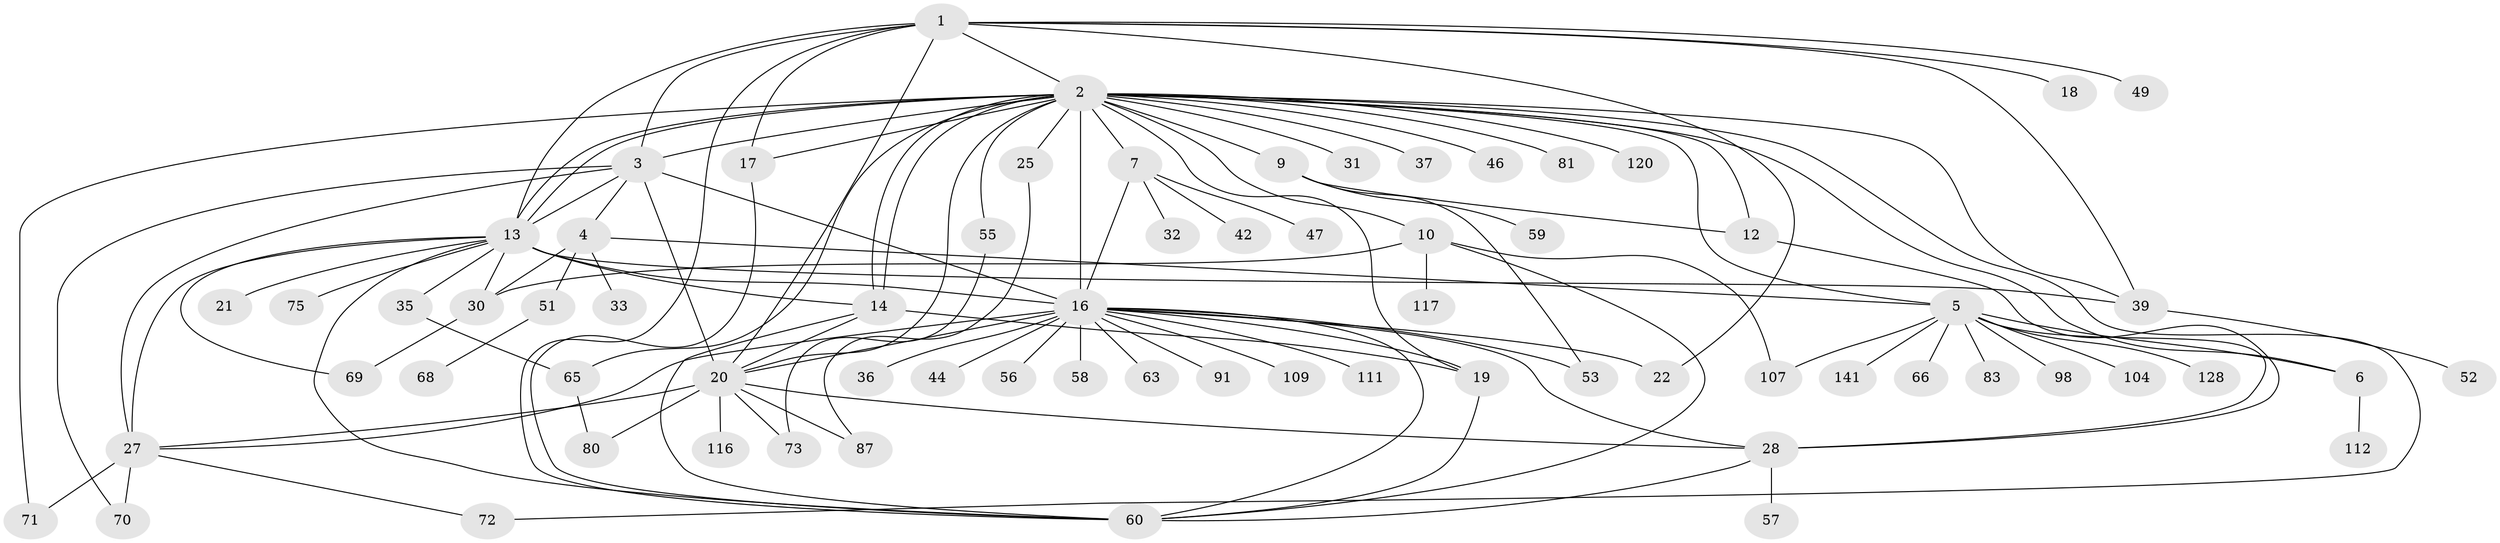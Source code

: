 // original degree distribution, {9: 0.0070921985815602835, 36: 0.0070921985815602835, 11: 0.0070921985815602835, 5: 0.06382978723404255, 12: 0.0070921985815602835, 3: 0.14184397163120568, 4: 0.04964539007092199, 1: 0.45390070921985815, 17: 0.0070921985815602835, 19: 0.0070921985815602835, 2: 0.20567375886524822, 6: 0.03546099290780142, 7: 0.0070921985815602835}
// Generated by graph-tools (version 1.1) at 2025/18/03/04/25 18:18:21]
// undirected, 70 vertices, 116 edges
graph export_dot {
graph [start="1"]
  node [color=gray90,style=filled];
  1 [super="+34"];
  2 [super="+50+8+11+54+129+134+136+139+103+23+45+86+88"];
  3 [super="+77+26+125+15"];
  4;
  5 [super="+61"];
  6;
  7 [super="+118+24"];
  9;
  10;
  12;
  13 [super="+74"];
  14 [super="+110"];
  16 [super="+78"];
  17;
  18;
  19;
  20 [super="+64"];
  21;
  22 [super="+135"];
  25;
  27 [super="+40+29"];
  28 [super="+41"];
  30 [super="+133+89"];
  31;
  32;
  33;
  35;
  36;
  37;
  39 [super="+122+131"];
  42;
  44;
  46;
  47 [super="+76"];
  49;
  51 [super="+79"];
  52 [super="+123"];
  53;
  55;
  56;
  57;
  58;
  59;
  60 [super="+84+105+96"];
  63 [super="+126+127"];
  65;
  66;
  68;
  69;
  70;
  71;
  72;
  73 [super="+97"];
  75;
  80 [super="+137"];
  81;
  83;
  87;
  91;
  98;
  104;
  107;
  109;
  111;
  112 [super="+132"];
  116;
  117;
  120;
  128;
  141;
  1 -- 2;
  1 -- 13;
  1 -- 17;
  1 -- 18;
  1 -- 60;
  1 -- 39;
  1 -- 3;
  1 -- 20;
  1 -- 49;
  1 -- 22;
  2 -- 3 [weight=2];
  2 -- 5;
  2 -- 6;
  2 -- 7;
  2 -- 9;
  2 -- 10;
  2 -- 12;
  2 -- 13 [weight=2];
  2 -- 13;
  2 -- 14;
  2 -- 14;
  2 -- 16 [weight=2];
  2 -- 17;
  2 -- 19;
  2 -- 31 [weight=2];
  2 -- 37;
  2 -- 55;
  2 -- 65;
  2 -- 72;
  2 -- 81;
  2 -- 39;
  2 -- 120;
  2 -- 25 [weight=2];
  2 -- 46;
  2 -- 20 [weight=2];
  2 -- 71;
  3 -- 4;
  3 -- 20 [weight=2];
  3 -- 27;
  3 -- 13;
  3 -- 70;
  3 -- 16 [weight=2];
  4 -- 5;
  4 -- 33;
  4 -- 51;
  4 -- 30;
  5 -- 6;
  5 -- 66;
  5 -- 83;
  5 -- 98;
  5 -- 104;
  5 -- 107;
  5 -- 128;
  5 -- 141;
  5 -- 28;
  6 -- 112;
  7 -- 32;
  7 -- 42;
  7 -- 47;
  7 -- 16;
  9 -- 12;
  9 -- 53;
  9 -- 59;
  10 -- 30;
  10 -- 60;
  10 -- 107;
  10 -- 117;
  12 -- 28;
  13 -- 14;
  13 -- 21;
  13 -- 27;
  13 -- 30;
  13 -- 35;
  13 -- 39 [weight=2];
  13 -- 69;
  13 -- 75;
  13 -- 60;
  13 -- 16 [weight=2];
  14 -- 19;
  14 -- 60;
  14 -- 20;
  16 -- 19;
  16 -- 22;
  16 -- 27;
  16 -- 36;
  16 -- 44;
  16 -- 53;
  16 -- 56;
  16 -- 58;
  16 -- 63;
  16 -- 91;
  16 -- 109;
  16 -- 111;
  16 -- 60;
  16 -- 20;
  16 -- 28;
  17 -- 60;
  19 -- 60;
  20 -- 73;
  20 -- 80;
  20 -- 116;
  20 -- 87;
  20 -- 27;
  20 -- 28 [weight=2];
  25 -- 87;
  27 -- 70;
  27 -- 71;
  27 -- 72;
  28 -- 57;
  28 -- 60;
  30 -- 69;
  35 -- 65;
  39 -- 52;
  51 -- 68;
  55 -- 73;
  65 -- 80;
}
